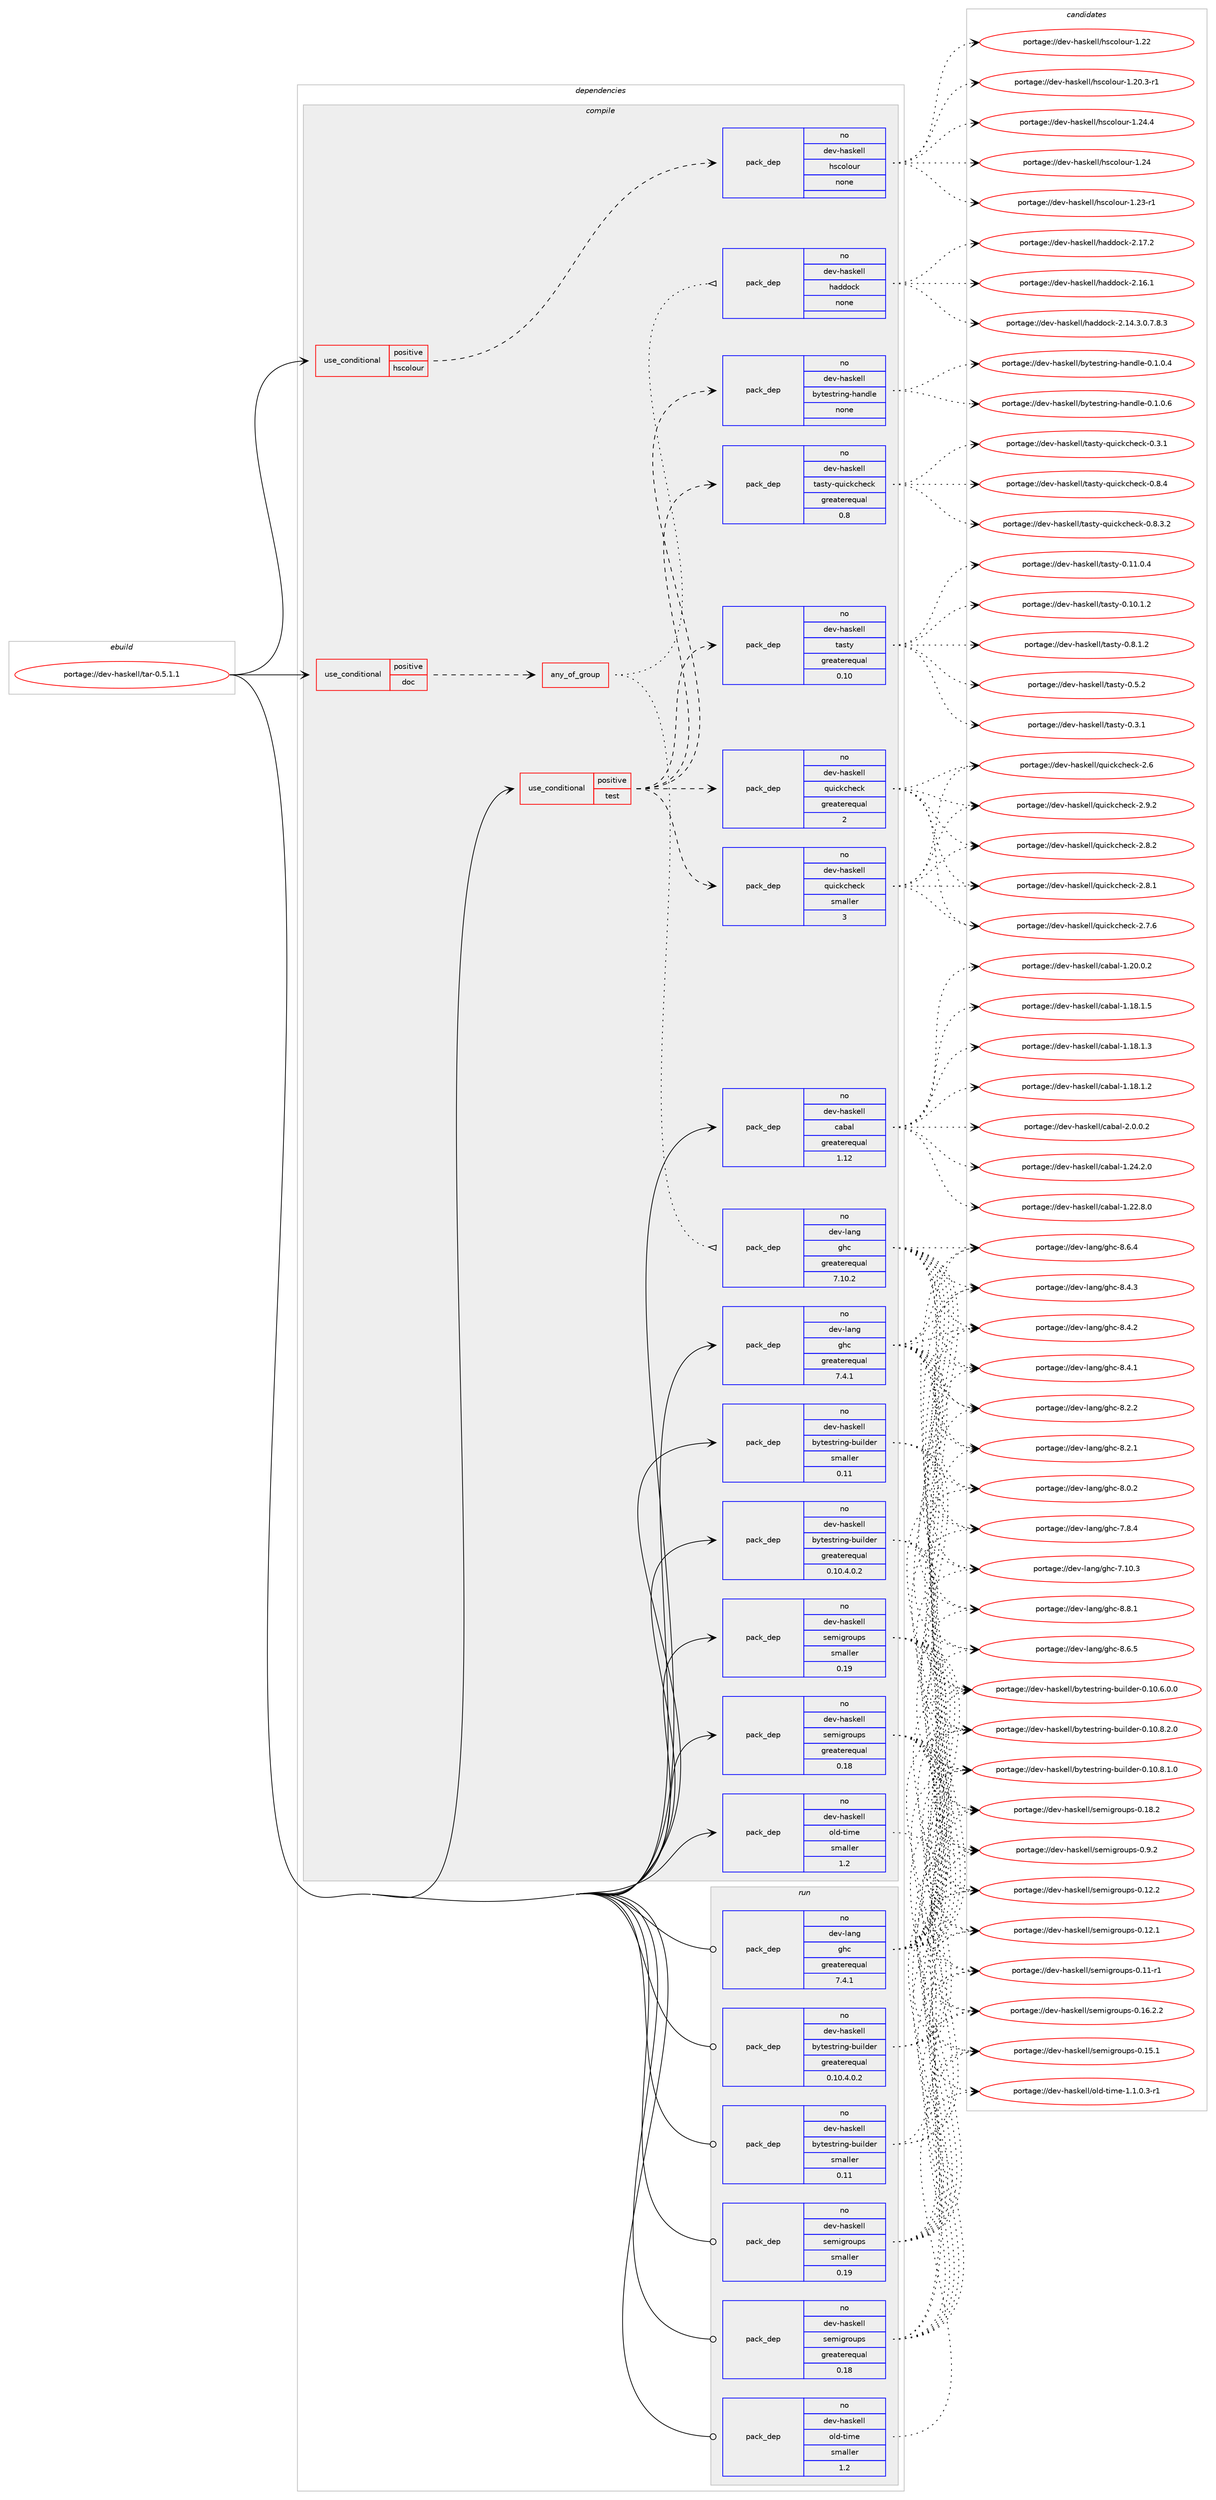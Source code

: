 digraph prolog {

# *************
# Graph options
# *************

newrank=true;
concentrate=true;
compound=true;
graph [rankdir=LR,fontname=Helvetica,fontsize=10,ranksep=1.5];#, ranksep=2.5, nodesep=0.2];
edge  [arrowhead=vee];
node  [fontname=Helvetica,fontsize=10];

# **********
# The ebuild
# **********

subgraph cluster_leftcol {
color=gray;
rank=same;
label=<<i>ebuild</i>>;
id [label="portage://dev-haskell/tar-0.5.1.1", color=red, width=4, href="../dev-haskell/tar-0.5.1.1.svg"];
}

# ****************
# The dependencies
# ****************

subgraph cluster_midcol {
color=gray;
label=<<i>dependencies</i>>;
subgraph cluster_compile {
fillcolor="#eeeeee";
style=filled;
label=<<i>compile</i>>;
subgraph cond131530 {
dependency543065 [label=<<TABLE BORDER="0" CELLBORDER="1" CELLSPACING="0" CELLPADDING="4"><TR><TD ROWSPAN="3" CELLPADDING="10">use_conditional</TD></TR><TR><TD>positive</TD></TR><TR><TD>doc</TD></TR></TABLE>>, shape=none, color=red];
subgraph any5679 {
dependency543066 [label=<<TABLE BORDER="0" CELLBORDER="1" CELLSPACING="0" CELLPADDING="4"><TR><TD CELLPADDING="10">any_of_group</TD></TR></TABLE>>, shape=none, color=red];subgraph pack405619 {
dependency543067 [label=<<TABLE BORDER="0" CELLBORDER="1" CELLSPACING="0" CELLPADDING="4" WIDTH="220"><TR><TD ROWSPAN="6" CELLPADDING="30">pack_dep</TD></TR><TR><TD WIDTH="110">no</TD></TR><TR><TD>dev-haskell</TD></TR><TR><TD>haddock</TD></TR><TR><TD>none</TD></TR><TR><TD></TD></TR></TABLE>>, shape=none, color=blue];
}
dependency543066:e -> dependency543067:w [weight=20,style="dotted",arrowhead="oinv"];
subgraph pack405620 {
dependency543068 [label=<<TABLE BORDER="0" CELLBORDER="1" CELLSPACING="0" CELLPADDING="4" WIDTH="220"><TR><TD ROWSPAN="6" CELLPADDING="30">pack_dep</TD></TR><TR><TD WIDTH="110">no</TD></TR><TR><TD>dev-lang</TD></TR><TR><TD>ghc</TD></TR><TR><TD>greaterequal</TD></TR><TR><TD>7.10.2</TD></TR></TABLE>>, shape=none, color=blue];
}
dependency543066:e -> dependency543068:w [weight=20,style="dotted",arrowhead="oinv"];
}
dependency543065:e -> dependency543066:w [weight=20,style="dashed",arrowhead="vee"];
}
id:e -> dependency543065:w [weight=20,style="solid",arrowhead="vee"];
subgraph cond131531 {
dependency543069 [label=<<TABLE BORDER="0" CELLBORDER="1" CELLSPACING="0" CELLPADDING="4"><TR><TD ROWSPAN="3" CELLPADDING="10">use_conditional</TD></TR><TR><TD>positive</TD></TR><TR><TD>hscolour</TD></TR></TABLE>>, shape=none, color=red];
subgraph pack405621 {
dependency543070 [label=<<TABLE BORDER="0" CELLBORDER="1" CELLSPACING="0" CELLPADDING="4" WIDTH="220"><TR><TD ROWSPAN="6" CELLPADDING="30">pack_dep</TD></TR><TR><TD WIDTH="110">no</TD></TR><TR><TD>dev-haskell</TD></TR><TR><TD>hscolour</TD></TR><TR><TD>none</TD></TR><TR><TD></TD></TR></TABLE>>, shape=none, color=blue];
}
dependency543069:e -> dependency543070:w [weight=20,style="dashed",arrowhead="vee"];
}
id:e -> dependency543069:w [weight=20,style="solid",arrowhead="vee"];
subgraph cond131532 {
dependency543071 [label=<<TABLE BORDER="0" CELLBORDER="1" CELLSPACING="0" CELLPADDING="4"><TR><TD ROWSPAN="3" CELLPADDING="10">use_conditional</TD></TR><TR><TD>positive</TD></TR><TR><TD>test</TD></TR></TABLE>>, shape=none, color=red];
subgraph pack405622 {
dependency543072 [label=<<TABLE BORDER="0" CELLBORDER="1" CELLSPACING="0" CELLPADDING="4" WIDTH="220"><TR><TD ROWSPAN="6" CELLPADDING="30">pack_dep</TD></TR><TR><TD WIDTH="110">no</TD></TR><TR><TD>dev-haskell</TD></TR><TR><TD>bytestring-handle</TD></TR><TR><TD>none</TD></TR><TR><TD></TD></TR></TABLE>>, shape=none, color=blue];
}
dependency543071:e -> dependency543072:w [weight=20,style="dashed",arrowhead="vee"];
subgraph pack405623 {
dependency543073 [label=<<TABLE BORDER="0" CELLBORDER="1" CELLSPACING="0" CELLPADDING="4" WIDTH="220"><TR><TD ROWSPAN="6" CELLPADDING="30">pack_dep</TD></TR><TR><TD WIDTH="110">no</TD></TR><TR><TD>dev-haskell</TD></TR><TR><TD>quickcheck</TD></TR><TR><TD>greaterequal</TD></TR><TR><TD>2</TD></TR></TABLE>>, shape=none, color=blue];
}
dependency543071:e -> dependency543073:w [weight=20,style="dashed",arrowhead="vee"];
subgraph pack405624 {
dependency543074 [label=<<TABLE BORDER="0" CELLBORDER="1" CELLSPACING="0" CELLPADDING="4" WIDTH="220"><TR><TD ROWSPAN="6" CELLPADDING="30">pack_dep</TD></TR><TR><TD WIDTH="110">no</TD></TR><TR><TD>dev-haskell</TD></TR><TR><TD>quickcheck</TD></TR><TR><TD>smaller</TD></TR><TR><TD>3</TD></TR></TABLE>>, shape=none, color=blue];
}
dependency543071:e -> dependency543074:w [weight=20,style="dashed",arrowhead="vee"];
subgraph pack405625 {
dependency543075 [label=<<TABLE BORDER="0" CELLBORDER="1" CELLSPACING="0" CELLPADDING="4" WIDTH="220"><TR><TD ROWSPAN="6" CELLPADDING="30">pack_dep</TD></TR><TR><TD WIDTH="110">no</TD></TR><TR><TD>dev-haskell</TD></TR><TR><TD>tasty</TD></TR><TR><TD>greaterequal</TD></TR><TR><TD>0.10</TD></TR></TABLE>>, shape=none, color=blue];
}
dependency543071:e -> dependency543075:w [weight=20,style="dashed",arrowhead="vee"];
subgraph pack405626 {
dependency543076 [label=<<TABLE BORDER="0" CELLBORDER="1" CELLSPACING="0" CELLPADDING="4" WIDTH="220"><TR><TD ROWSPAN="6" CELLPADDING="30">pack_dep</TD></TR><TR><TD WIDTH="110">no</TD></TR><TR><TD>dev-haskell</TD></TR><TR><TD>tasty-quickcheck</TD></TR><TR><TD>greaterequal</TD></TR><TR><TD>0.8</TD></TR></TABLE>>, shape=none, color=blue];
}
dependency543071:e -> dependency543076:w [weight=20,style="dashed",arrowhead="vee"];
}
id:e -> dependency543071:w [weight=20,style="solid",arrowhead="vee"];
subgraph pack405627 {
dependency543077 [label=<<TABLE BORDER="0" CELLBORDER="1" CELLSPACING="0" CELLPADDING="4" WIDTH="220"><TR><TD ROWSPAN="6" CELLPADDING="30">pack_dep</TD></TR><TR><TD WIDTH="110">no</TD></TR><TR><TD>dev-haskell</TD></TR><TR><TD>bytestring-builder</TD></TR><TR><TD>greaterequal</TD></TR><TR><TD>0.10.4.0.2</TD></TR></TABLE>>, shape=none, color=blue];
}
id:e -> dependency543077:w [weight=20,style="solid",arrowhead="vee"];
subgraph pack405628 {
dependency543078 [label=<<TABLE BORDER="0" CELLBORDER="1" CELLSPACING="0" CELLPADDING="4" WIDTH="220"><TR><TD ROWSPAN="6" CELLPADDING="30">pack_dep</TD></TR><TR><TD WIDTH="110">no</TD></TR><TR><TD>dev-haskell</TD></TR><TR><TD>bytestring-builder</TD></TR><TR><TD>smaller</TD></TR><TR><TD>0.11</TD></TR></TABLE>>, shape=none, color=blue];
}
id:e -> dependency543078:w [weight=20,style="solid",arrowhead="vee"];
subgraph pack405629 {
dependency543079 [label=<<TABLE BORDER="0" CELLBORDER="1" CELLSPACING="0" CELLPADDING="4" WIDTH="220"><TR><TD ROWSPAN="6" CELLPADDING="30">pack_dep</TD></TR><TR><TD WIDTH="110">no</TD></TR><TR><TD>dev-haskell</TD></TR><TR><TD>cabal</TD></TR><TR><TD>greaterequal</TD></TR><TR><TD>1.12</TD></TR></TABLE>>, shape=none, color=blue];
}
id:e -> dependency543079:w [weight=20,style="solid",arrowhead="vee"];
subgraph pack405630 {
dependency543080 [label=<<TABLE BORDER="0" CELLBORDER="1" CELLSPACING="0" CELLPADDING="4" WIDTH="220"><TR><TD ROWSPAN="6" CELLPADDING="30">pack_dep</TD></TR><TR><TD WIDTH="110">no</TD></TR><TR><TD>dev-haskell</TD></TR><TR><TD>old-time</TD></TR><TR><TD>smaller</TD></TR><TR><TD>1.2</TD></TR></TABLE>>, shape=none, color=blue];
}
id:e -> dependency543080:w [weight=20,style="solid",arrowhead="vee"];
subgraph pack405631 {
dependency543081 [label=<<TABLE BORDER="0" CELLBORDER="1" CELLSPACING="0" CELLPADDING="4" WIDTH="220"><TR><TD ROWSPAN="6" CELLPADDING="30">pack_dep</TD></TR><TR><TD WIDTH="110">no</TD></TR><TR><TD>dev-haskell</TD></TR><TR><TD>semigroups</TD></TR><TR><TD>greaterequal</TD></TR><TR><TD>0.18</TD></TR></TABLE>>, shape=none, color=blue];
}
id:e -> dependency543081:w [weight=20,style="solid",arrowhead="vee"];
subgraph pack405632 {
dependency543082 [label=<<TABLE BORDER="0" CELLBORDER="1" CELLSPACING="0" CELLPADDING="4" WIDTH="220"><TR><TD ROWSPAN="6" CELLPADDING="30">pack_dep</TD></TR><TR><TD WIDTH="110">no</TD></TR><TR><TD>dev-haskell</TD></TR><TR><TD>semigroups</TD></TR><TR><TD>smaller</TD></TR><TR><TD>0.19</TD></TR></TABLE>>, shape=none, color=blue];
}
id:e -> dependency543082:w [weight=20,style="solid",arrowhead="vee"];
subgraph pack405633 {
dependency543083 [label=<<TABLE BORDER="0" CELLBORDER="1" CELLSPACING="0" CELLPADDING="4" WIDTH="220"><TR><TD ROWSPAN="6" CELLPADDING="30">pack_dep</TD></TR><TR><TD WIDTH="110">no</TD></TR><TR><TD>dev-lang</TD></TR><TR><TD>ghc</TD></TR><TR><TD>greaterequal</TD></TR><TR><TD>7.4.1</TD></TR></TABLE>>, shape=none, color=blue];
}
id:e -> dependency543083:w [weight=20,style="solid",arrowhead="vee"];
}
subgraph cluster_compileandrun {
fillcolor="#eeeeee";
style=filled;
label=<<i>compile and run</i>>;
}
subgraph cluster_run {
fillcolor="#eeeeee";
style=filled;
label=<<i>run</i>>;
subgraph pack405634 {
dependency543084 [label=<<TABLE BORDER="0" CELLBORDER="1" CELLSPACING="0" CELLPADDING="4" WIDTH="220"><TR><TD ROWSPAN="6" CELLPADDING="30">pack_dep</TD></TR><TR><TD WIDTH="110">no</TD></TR><TR><TD>dev-haskell</TD></TR><TR><TD>bytestring-builder</TD></TR><TR><TD>greaterequal</TD></TR><TR><TD>0.10.4.0.2</TD></TR></TABLE>>, shape=none, color=blue];
}
id:e -> dependency543084:w [weight=20,style="solid",arrowhead="odot"];
subgraph pack405635 {
dependency543085 [label=<<TABLE BORDER="0" CELLBORDER="1" CELLSPACING="0" CELLPADDING="4" WIDTH="220"><TR><TD ROWSPAN="6" CELLPADDING="30">pack_dep</TD></TR><TR><TD WIDTH="110">no</TD></TR><TR><TD>dev-haskell</TD></TR><TR><TD>bytestring-builder</TD></TR><TR><TD>smaller</TD></TR><TR><TD>0.11</TD></TR></TABLE>>, shape=none, color=blue];
}
id:e -> dependency543085:w [weight=20,style="solid",arrowhead="odot"];
subgraph pack405636 {
dependency543086 [label=<<TABLE BORDER="0" CELLBORDER="1" CELLSPACING="0" CELLPADDING="4" WIDTH="220"><TR><TD ROWSPAN="6" CELLPADDING="30">pack_dep</TD></TR><TR><TD WIDTH="110">no</TD></TR><TR><TD>dev-haskell</TD></TR><TR><TD>old-time</TD></TR><TR><TD>smaller</TD></TR><TR><TD>1.2</TD></TR></TABLE>>, shape=none, color=blue];
}
id:e -> dependency543086:w [weight=20,style="solid",arrowhead="odot"];
subgraph pack405637 {
dependency543087 [label=<<TABLE BORDER="0" CELLBORDER="1" CELLSPACING="0" CELLPADDING="4" WIDTH="220"><TR><TD ROWSPAN="6" CELLPADDING="30">pack_dep</TD></TR><TR><TD WIDTH="110">no</TD></TR><TR><TD>dev-haskell</TD></TR><TR><TD>semigroups</TD></TR><TR><TD>greaterequal</TD></TR><TR><TD>0.18</TD></TR></TABLE>>, shape=none, color=blue];
}
id:e -> dependency543087:w [weight=20,style="solid",arrowhead="odot"];
subgraph pack405638 {
dependency543088 [label=<<TABLE BORDER="0" CELLBORDER="1" CELLSPACING="0" CELLPADDING="4" WIDTH="220"><TR><TD ROWSPAN="6" CELLPADDING="30">pack_dep</TD></TR><TR><TD WIDTH="110">no</TD></TR><TR><TD>dev-haskell</TD></TR><TR><TD>semigroups</TD></TR><TR><TD>smaller</TD></TR><TR><TD>0.19</TD></TR></TABLE>>, shape=none, color=blue];
}
id:e -> dependency543088:w [weight=20,style="solid",arrowhead="odot"];
subgraph pack405639 {
dependency543089 [label=<<TABLE BORDER="0" CELLBORDER="1" CELLSPACING="0" CELLPADDING="4" WIDTH="220"><TR><TD ROWSPAN="6" CELLPADDING="30">pack_dep</TD></TR><TR><TD WIDTH="110">no</TD></TR><TR><TD>dev-lang</TD></TR><TR><TD>ghc</TD></TR><TR><TD>greaterequal</TD></TR><TR><TD>7.4.1</TD></TR></TABLE>>, shape=none, color=blue];
}
id:e -> dependency543089:w [weight=20,style="solid",arrowhead="odot"];
}
}

# **************
# The candidates
# **************

subgraph cluster_choices {
rank=same;
color=gray;
label=<<i>candidates</i>>;

subgraph choice405619 {
color=black;
nodesep=1;
choice100101118451049711510710110810847104971001001119910745504649554650 [label="portage://dev-haskell/haddock-2.17.2", color=red, width=4,href="../dev-haskell/haddock-2.17.2.svg"];
choice100101118451049711510710110810847104971001001119910745504649544649 [label="portage://dev-haskell/haddock-2.16.1", color=red, width=4,href="../dev-haskell/haddock-2.16.1.svg"];
choice1001011184510497115107101108108471049710010011199107455046495246514648465546564651 [label="portage://dev-haskell/haddock-2.14.3.0.7.8.3", color=red, width=4,href="../dev-haskell/haddock-2.14.3.0.7.8.3.svg"];
dependency543067:e -> choice100101118451049711510710110810847104971001001119910745504649554650:w [style=dotted,weight="100"];
dependency543067:e -> choice100101118451049711510710110810847104971001001119910745504649544649:w [style=dotted,weight="100"];
dependency543067:e -> choice1001011184510497115107101108108471049710010011199107455046495246514648465546564651:w [style=dotted,weight="100"];
}
subgraph choice405620 {
color=black;
nodesep=1;
choice10010111845108971101034710310499455646564649 [label="portage://dev-lang/ghc-8.8.1", color=red, width=4,href="../dev-lang/ghc-8.8.1.svg"];
choice10010111845108971101034710310499455646544653 [label="portage://dev-lang/ghc-8.6.5", color=red, width=4,href="../dev-lang/ghc-8.6.5.svg"];
choice10010111845108971101034710310499455646544652 [label="portage://dev-lang/ghc-8.6.4", color=red, width=4,href="../dev-lang/ghc-8.6.4.svg"];
choice10010111845108971101034710310499455646524651 [label="portage://dev-lang/ghc-8.4.3", color=red, width=4,href="../dev-lang/ghc-8.4.3.svg"];
choice10010111845108971101034710310499455646524650 [label="portage://dev-lang/ghc-8.4.2", color=red, width=4,href="../dev-lang/ghc-8.4.2.svg"];
choice10010111845108971101034710310499455646524649 [label="portage://dev-lang/ghc-8.4.1", color=red, width=4,href="../dev-lang/ghc-8.4.1.svg"];
choice10010111845108971101034710310499455646504650 [label="portage://dev-lang/ghc-8.2.2", color=red, width=4,href="../dev-lang/ghc-8.2.2.svg"];
choice10010111845108971101034710310499455646504649 [label="portage://dev-lang/ghc-8.2.1", color=red, width=4,href="../dev-lang/ghc-8.2.1.svg"];
choice10010111845108971101034710310499455646484650 [label="portage://dev-lang/ghc-8.0.2", color=red, width=4,href="../dev-lang/ghc-8.0.2.svg"];
choice10010111845108971101034710310499455546564652 [label="portage://dev-lang/ghc-7.8.4", color=red, width=4,href="../dev-lang/ghc-7.8.4.svg"];
choice1001011184510897110103471031049945554649484651 [label="portage://dev-lang/ghc-7.10.3", color=red, width=4,href="../dev-lang/ghc-7.10.3.svg"];
dependency543068:e -> choice10010111845108971101034710310499455646564649:w [style=dotted,weight="100"];
dependency543068:e -> choice10010111845108971101034710310499455646544653:w [style=dotted,weight="100"];
dependency543068:e -> choice10010111845108971101034710310499455646544652:w [style=dotted,weight="100"];
dependency543068:e -> choice10010111845108971101034710310499455646524651:w [style=dotted,weight="100"];
dependency543068:e -> choice10010111845108971101034710310499455646524650:w [style=dotted,weight="100"];
dependency543068:e -> choice10010111845108971101034710310499455646524649:w [style=dotted,weight="100"];
dependency543068:e -> choice10010111845108971101034710310499455646504650:w [style=dotted,weight="100"];
dependency543068:e -> choice10010111845108971101034710310499455646504649:w [style=dotted,weight="100"];
dependency543068:e -> choice10010111845108971101034710310499455646484650:w [style=dotted,weight="100"];
dependency543068:e -> choice10010111845108971101034710310499455546564652:w [style=dotted,weight="100"];
dependency543068:e -> choice1001011184510897110103471031049945554649484651:w [style=dotted,weight="100"];
}
subgraph choice405621 {
color=black;
nodesep=1;
choice1001011184510497115107101108108471041159911110811111711445494650524652 [label="portage://dev-haskell/hscolour-1.24.4", color=red, width=4,href="../dev-haskell/hscolour-1.24.4.svg"];
choice100101118451049711510710110810847104115991111081111171144549465052 [label="portage://dev-haskell/hscolour-1.24", color=red, width=4,href="../dev-haskell/hscolour-1.24.svg"];
choice1001011184510497115107101108108471041159911110811111711445494650514511449 [label="portage://dev-haskell/hscolour-1.23-r1", color=red, width=4,href="../dev-haskell/hscolour-1.23-r1.svg"];
choice100101118451049711510710110810847104115991111081111171144549465050 [label="portage://dev-haskell/hscolour-1.22", color=red, width=4,href="../dev-haskell/hscolour-1.22.svg"];
choice10010111845104971151071011081084710411599111108111117114454946504846514511449 [label="portage://dev-haskell/hscolour-1.20.3-r1", color=red, width=4,href="../dev-haskell/hscolour-1.20.3-r1.svg"];
dependency543070:e -> choice1001011184510497115107101108108471041159911110811111711445494650524652:w [style=dotted,weight="100"];
dependency543070:e -> choice100101118451049711510710110810847104115991111081111171144549465052:w [style=dotted,weight="100"];
dependency543070:e -> choice1001011184510497115107101108108471041159911110811111711445494650514511449:w [style=dotted,weight="100"];
dependency543070:e -> choice100101118451049711510710110810847104115991111081111171144549465050:w [style=dotted,weight="100"];
dependency543070:e -> choice10010111845104971151071011081084710411599111108111117114454946504846514511449:w [style=dotted,weight="100"];
}
subgraph choice405622 {
color=black;
nodesep=1;
choice1001011184510497115107101108108479812111610111511611410511010345104971101001081014548464946484654 [label="portage://dev-haskell/bytestring-handle-0.1.0.6", color=red, width=4,href="../dev-haskell/bytestring-handle-0.1.0.6.svg"];
choice1001011184510497115107101108108479812111610111511611410511010345104971101001081014548464946484652 [label="portage://dev-haskell/bytestring-handle-0.1.0.4", color=red, width=4,href="../dev-haskell/bytestring-handle-0.1.0.4.svg"];
dependency543072:e -> choice1001011184510497115107101108108479812111610111511611410511010345104971101001081014548464946484654:w [style=dotted,weight="100"];
dependency543072:e -> choice1001011184510497115107101108108479812111610111511611410511010345104971101001081014548464946484652:w [style=dotted,weight="100"];
}
subgraph choice405623 {
color=black;
nodesep=1;
choice100101118451049711510710110810847113117105991079910410199107455046574650 [label="portage://dev-haskell/quickcheck-2.9.2", color=red, width=4,href="../dev-haskell/quickcheck-2.9.2.svg"];
choice100101118451049711510710110810847113117105991079910410199107455046564650 [label="portage://dev-haskell/quickcheck-2.8.2", color=red, width=4,href="../dev-haskell/quickcheck-2.8.2.svg"];
choice100101118451049711510710110810847113117105991079910410199107455046564649 [label="portage://dev-haskell/quickcheck-2.8.1", color=red, width=4,href="../dev-haskell/quickcheck-2.8.1.svg"];
choice100101118451049711510710110810847113117105991079910410199107455046554654 [label="portage://dev-haskell/quickcheck-2.7.6", color=red, width=4,href="../dev-haskell/quickcheck-2.7.6.svg"];
choice10010111845104971151071011081084711311710599107991041019910745504654 [label="portage://dev-haskell/quickcheck-2.6", color=red, width=4,href="../dev-haskell/quickcheck-2.6.svg"];
dependency543073:e -> choice100101118451049711510710110810847113117105991079910410199107455046574650:w [style=dotted,weight="100"];
dependency543073:e -> choice100101118451049711510710110810847113117105991079910410199107455046564650:w [style=dotted,weight="100"];
dependency543073:e -> choice100101118451049711510710110810847113117105991079910410199107455046564649:w [style=dotted,weight="100"];
dependency543073:e -> choice100101118451049711510710110810847113117105991079910410199107455046554654:w [style=dotted,weight="100"];
dependency543073:e -> choice10010111845104971151071011081084711311710599107991041019910745504654:w [style=dotted,weight="100"];
}
subgraph choice405624 {
color=black;
nodesep=1;
choice100101118451049711510710110810847113117105991079910410199107455046574650 [label="portage://dev-haskell/quickcheck-2.9.2", color=red, width=4,href="../dev-haskell/quickcheck-2.9.2.svg"];
choice100101118451049711510710110810847113117105991079910410199107455046564650 [label="portage://dev-haskell/quickcheck-2.8.2", color=red, width=4,href="../dev-haskell/quickcheck-2.8.2.svg"];
choice100101118451049711510710110810847113117105991079910410199107455046564649 [label="portage://dev-haskell/quickcheck-2.8.1", color=red, width=4,href="../dev-haskell/quickcheck-2.8.1.svg"];
choice100101118451049711510710110810847113117105991079910410199107455046554654 [label="portage://dev-haskell/quickcheck-2.7.6", color=red, width=4,href="../dev-haskell/quickcheck-2.7.6.svg"];
choice10010111845104971151071011081084711311710599107991041019910745504654 [label="portage://dev-haskell/quickcheck-2.6", color=red, width=4,href="../dev-haskell/quickcheck-2.6.svg"];
dependency543074:e -> choice100101118451049711510710110810847113117105991079910410199107455046574650:w [style=dotted,weight="100"];
dependency543074:e -> choice100101118451049711510710110810847113117105991079910410199107455046564650:w [style=dotted,weight="100"];
dependency543074:e -> choice100101118451049711510710110810847113117105991079910410199107455046564649:w [style=dotted,weight="100"];
dependency543074:e -> choice100101118451049711510710110810847113117105991079910410199107455046554654:w [style=dotted,weight="100"];
dependency543074:e -> choice10010111845104971151071011081084711311710599107991041019910745504654:w [style=dotted,weight="100"];
}
subgraph choice405625 {
color=black;
nodesep=1;
choice100101118451049711510710110810847116971151161214548465646494650 [label="portage://dev-haskell/tasty-0.8.1.2", color=red, width=4,href="../dev-haskell/tasty-0.8.1.2.svg"];
choice10010111845104971151071011081084711697115116121454846534650 [label="portage://dev-haskell/tasty-0.5.2", color=red, width=4,href="../dev-haskell/tasty-0.5.2.svg"];
choice10010111845104971151071011081084711697115116121454846514649 [label="portage://dev-haskell/tasty-0.3.1", color=red, width=4,href="../dev-haskell/tasty-0.3.1.svg"];
choice10010111845104971151071011081084711697115116121454846494946484652 [label="portage://dev-haskell/tasty-0.11.0.4", color=red, width=4,href="../dev-haskell/tasty-0.11.0.4.svg"];
choice10010111845104971151071011081084711697115116121454846494846494650 [label="portage://dev-haskell/tasty-0.10.1.2", color=red, width=4,href="../dev-haskell/tasty-0.10.1.2.svg"];
dependency543075:e -> choice100101118451049711510710110810847116971151161214548465646494650:w [style=dotted,weight="100"];
dependency543075:e -> choice10010111845104971151071011081084711697115116121454846534650:w [style=dotted,weight="100"];
dependency543075:e -> choice10010111845104971151071011081084711697115116121454846514649:w [style=dotted,weight="100"];
dependency543075:e -> choice10010111845104971151071011081084711697115116121454846494946484652:w [style=dotted,weight="100"];
dependency543075:e -> choice10010111845104971151071011081084711697115116121454846494846494650:w [style=dotted,weight="100"];
}
subgraph choice405626 {
color=black;
nodesep=1;
choice1001011184510497115107101108108471169711511612145113117105991079910410199107454846564652 [label="portage://dev-haskell/tasty-quickcheck-0.8.4", color=red, width=4,href="../dev-haskell/tasty-quickcheck-0.8.4.svg"];
choice10010111845104971151071011081084711697115116121451131171059910799104101991074548465646514650 [label="portage://dev-haskell/tasty-quickcheck-0.8.3.2", color=red, width=4,href="../dev-haskell/tasty-quickcheck-0.8.3.2.svg"];
choice1001011184510497115107101108108471169711511612145113117105991079910410199107454846514649 [label="portage://dev-haskell/tasty-quickcheck-0.3.1", color=red, width=4,href="../dev-haskell/tasty-quickcheck-0.3.1.svg"];
dependency543076:e -> choice1001011184510497115107101108108471169711511612145113117105991079910410199107454846564652:w [style=dotted,weight="100"];
dependency543076:e -> choice10010111845104971151071011081084711697115116121451131171059910799104101991074548465646514650:w [style=dotted,weight="100"];
dependency543076:e -> choice1001011184510497115107101108108471169711511612145113117105991079910410199107454846514649:w [style=dotted,weight="100"];
}
subgraph choice405627 {
color=black;
nodesep=1;
choice1001011184510497115107101108108479812111610111511611410511010345981171051081001011144548464948465646504648 [label="portage://dev-haskell/bytestring-builder-0.10.8.2.0", color=red, width=4,href="../dev-haskell/bytestring-builder-0.10.8.2.0.svg"];
choice1001011184510497115107101108108479812111610111511611410511010345981171051081001011144548464948465646494648 [label="portage://dev-haskell/bytestring-builder-0.10.8.1.0", color=red, width=4,href="../dev-haskell/bytestring-builder-0.10.8.1.0.svg"];
choice1001011184510497115107101108108479812111610111511611410511010345981171051081001011144548464948465446484648 [label="portage://dev-haskell/bytestring-builder-0.10.6.0.0", color=red, width=4,href="../dev-haskell/bytestring-builder-0.10.6.0.0.svg"];
dependency543077:e -> choice1001011184510497115107101108108479812111610111511611410511010345981171051081001011144548464948465646504648:w [style=dotted,weight="100"];
dependency543077:e -> choice1001011184510497115107101108108479812111610111511611410511010345981171051081001011144548464948465646494648:w [style=dotted,weight="100"];
dependency543077:e -> choice1001011184510497115107101108108479812111610111511611410511010345981171051081001011144548464948465446484648:w [style=dotted,weight="100"];
}
subgraph choice405628 {
color=black;
nodesep=1;
choice1001011184510497115107101108108479812111610111511611410511010345981171051081001011144548464948465646504648 [label="portage://dev-haskell/bytestring-builder-0.10.8.2.0", color=red, width=4,href="../dev-haskell/bytestring-builder-0.10.8.2.0.svg"];
choice1001011184510497115107101108108479812111610111511611410511010345981171051081001011144548464948465646494648 [label="portage://dev-haskell/bytestring-builder-0.10.8.1.0", color=red, width=4,href="../dev-haskell/bytestring-builder-0.10.8.1.0.svg"];
choice1001011184510497115107101108108479812111610111511611410511010345981171051081001011144548464948465446484648 [label="portage://dev-haskell/bytestring-builder-0.10.6.0.0", color=red, width=4,href="../dev-haskell/bytestring-builder-0.10.6.0.0.svg"];
dependency543078:e -> choice1001011184510497115107101108108479812111610111511611410511010345981171051081001011144548464948465646504648:w [style=dotted,weight="100"];
dependency543078:e -> choice1001011184510497115107101108108479812111610111511611410511010345981171051081001011144548464948465646494648:w [style=dotted,weight="100"];
dependency543078:e -> choice1001011184510497115107101108108479812111610111511611410511010345981171051081001011144548464948465446484648:w [style=dotted,weight="100"];
}
subgraph choice405629 {
color=black;
nodesep=1;
choice100101118451049711510710110810847999798971084550464846484650 [label="portage://dev-haskell/cabal-2.0.0.2", color=red, width=4,href="../dev-haskell/cabal-2.0.0.2.svg"];
choice10010111845104971151071011081084799979897108454946505246504648 [label="portage://dev-haskell/cabal-1.24.2.0", color=red, width=4,href="../dev-haskell/cabal-1.24.2.0.svg"];
choice10010111845104971151071011081084799979897108454946505046564648 [label="portage://dev-haskell/cabal-1.22.8.0", color=red, width=4,href="../dev-haskell/cabal-1.22.8.0.svg"];
choice10010111845104971151071011081084799979897108454946504846484650 [label="portage://dev-haskell/cabal-1.20.0.2", color=red, width=4,href="../dev-haskell/cabal-1.20.0.2.svg"];
choice10010111845104971151071011081084799979897108454946495646494653 [label="portage://dev-haskell/cabal-1.18.1.5", color=red, width=4,href="../dev-haskell/cabal-1.18.1.5.svg"];
choice10010111845104971151071011081084799979897108454946495646494651 [label="portage://dev-haskell/cabal-1.18.1.3", color=red, width=4,href="../dev-haskell/cabal-1.18.1.3.svg"];
choice10010111845104971151071011081084799979897108454946495646494650 [label="portage://dev-haskell/cabal-1.18.1.2", color=red, width=4,href="../dev-haskell/cabal-1.18.1.2.svg"];
dependency543079:e -> choice100101118451049711510710110810847999798971084550464846484650:w [style=dotted,weight="100"];
dependency543079:e -> choice10010111845104971151071011081084799979897108454946505246504648:w [style=dotted,weight="100"];
dependency543079:e -> choice10010111845104971151071011081084799979897108454946505046564648:w [style=dotted,weight="100"];
dependency543079:e -> choice10010111845104971151071011081084799979897108454946504846484650:w [style=dotted,weight="100"];
dependency543079:e -> choice10010111845104971151071011081084799979897108454946495646494653:w [style=dotted,weight="100"];
dependency543079:e -> choice10010111845104971151071011081084799979897108454946495646494651:w [style=dotted,weight="100"];
dependency543079:e -> choice10010111845104971151071011081084799979897108454946495646494650:w [style=dotted,weight="100"];
}
subgraph choice405630 {
color=black;
nodesep=1;
choice1001011184510497115107101108108471111081004511610510910145494649464846514511449 [label="portage://dev-haskell/old-time-1.1.0.3-r1", color=red, width=4,href="../dev-haskell/old-time-1.1.0.3-r1.svg"];
dependency543080:e -> choice1001011184510497115107101108108471111081004511610510910145494649464846514511449:w [style=dotted,weight="100"];
}
subgraph choice405631 {
color=black;
nodesep=1;
choice100101118451049711510710110810847115101109105103114111117112115454846574650 [label="portage://dev-haskell/semigroups-0.9.2", color=red, width=4,href="../dev-haskell/semigroups-0.9.2.svg"];
choice10010111845104971151071011081084711510110910510311411111711211545484649564650 [label="portage://dev-haskell/semigroups-0.18.2", color=red, width=4,href="../dev-haskell/semigroups-0.18.2.svg"];
choice100101118451049711510710110810847115101109105103114111117112115454846495446504650 [label="portage://dev-haskell/semigroups-0.16.2.2", color=red, width=4,href="../dev-haskell/semigroups-0.16.2.2.svg"];
choice10010111845104971151071011081084711510110910510311411111711211545484649534649 [label="portage://dev-haskell/semigroups-0.15.1", color=red, width=4,href="../dev-haskell/semigroups-0.15.1.svg"];
choice10010111845104971151071011081084711510110910510311411111711211545484649504650 [label="portage://dev-haskell/semigroups-0.12.2", color=red, width=4,href="../dev-haskell/semigroups-0.12.2.svg"];
choice10010111845104971151071011081084711510110910510311411111711211545484649504649 [label="portage://dev-haskell/semigroups-0.12.1", color=red, width=4,href="../dev-haskell/semigroups-0.12.1.svg"];
choice10010111845104971151071011081084711510110910510311411111711211545484649494511449 [label="portage://dev-haskell/semigroups-0.11-r1", color=red, width=4,href="../dev-haskell/semigroups-0.11-r1.svg"];
dependency543081:e -> choice100101118451049711510710110810847115101109105103114111117112115454846574650:w [style=dotted,weight="100"];
dependency543081:e -> choice10010111845104971151071011081084711510110910510311411111711211545484649564650:w [style=dotted,weight="100"];
dependency543081:e -> choice100101118451049711510710110810847115101109105103114111117112115454846495446504650:w [style=dotted,weight="100"];
dependency543081:e -> choice10010111845104971151071011081084711510110910510311411111711211545484649534649:w [style=dotted,weight="100"];
dependency543081:e -> choice10010111845104971151071011081084711510110910510311411111711211545484649504650:w [style=dotted,weight="100"];
dependency543081:e -> choice10010111845104971151071011081084711510110910510311411111711211545484649504649:w [style=dotted,weight="100"];
dependency543081:e -> choice10010111845104971151071011081084711510110910510311411111711211545484649494511449:w [style=dotted,weight="100"];
}
subgraph choice405632 {
color=black;
nodesep=1;
choice100101118451049711510710110810847115101109105103114111117112115454846574650 [label="portage://dev-haskell/semigroups-0.9.2", color=red, width=4,href="../dev-haskell/semigroups-0.9.2.svg"];
choice10010111845104971151071011081084711510110910510311411111711211545484649564650 [label="portage://dev-haskell/semigroups-0.18.2", color=red, width=4,href="../dev-haskell/semigroups-0.18.2.svg"];
choice100101118451049711510710110810847115101109105103114111117112115454846495446504650 [label="portage://dev-haskell/semigroups-0.16.2.2", color=red, width=4,href="../dev-haskell/semigroups-0.16.2.2.svg"];
choice10010111845104971151071011081084711510110910510311411111711211545484649534649 [label="portage://dev-haskell/semigroups-0.15.1", color=red, width=4,href="../dev-haskell/semigroups-0.15.1.svg"];
choice10010111845104971151071011081084711510110910510311411111711211545484649504650 [label="portage://dev-haskell/semigroups-0.12.2", color=red, width=4,href="../dev-haskell/semigroups-0.12.2.svg"];
choice10010111845104971151071011081084711510110910510311411111711211545484649504649 [label="portage://dev-haskell/semigroups-0.12.1", color=red, width=4,href="../dev-haskell/semigroups-0.12.1.svg"];
choice10010111845104971151071011081084711510110910510311411111711211545484649494511449 [label="portage://dev-haskell/semigroups-0.11-r1", color=red, width=4,href="../dev-haskell/semigroups-0.11-r1.svg"];
dependency543082:e -> choice100101118451049711510710110810847115101109105103114111117112115454846574650:w [style=dotted,weight="100"];
dependency543082:e -> choice10010111845104971151071011081084711510110910510311411111711211545484649564650:w [style=dotted,weight="100"];
dependency543082:e -> choice100101118451049711510710110810847115101109105103114111117112115454846495446504650:w [style=dotted,weight="100"];
dependency543082:e -> choice10010111845104971151071011081084711510110910510311411111711211545484649534649:w [style=dotted,weight="100"];
dependency543082:e -> choice10010111845104971151071011081084711510110910510311411111711211545484649504650:w [style=dotted,weight="100"];
dependency543082:e -> choice10010111845104971151071011081084711510110910510311411111711211545484649504649:w [style=dotted,weight="100"];
dependency543082:e -> choice10010111845104971151071011081084711510110910510311411111711211545484649494511449:w [style=dotted,weight="100"];
}
subgraph choice405633 {
color=black;
nodesep=1;
choice10010111845108971101034710310499455646564649 [label="portage://dev-lang/ghc-8.8.1", color=red, width=4,href="../dev-lang/ghc-8.8.1.svg"];
choice10010111845108971101034710310499455646544653 [label="portage://dev-lang/ghc-8.6.5", color=red, width=4,href="../dev-lang/ghc-8.6.5.svg"];
choice10010111845108971101034710310499455646544652 [label="portage://dev-lang/ghc-8.6.4", color=red, width=4,href="../dev-lang/ghc-8.6.4.svg"];
choice10010111845108971101034710310499455646524651 [label="portage://dev-lang/ghc-8.4.3", color=red, width=4,href="../dev-lang/ghc-8.4.3.svg"];
choice10010111845108971101034710310499455646524650 [label="portage://dev-lang/ghc-8.4.2", color=red, width=4,href="../dev-lang/ghc-8.4.2.svg"];
choice10010111845108971101034710310499455646524649 [label="portage://dev-lang/ghc-8.4.1", color=red, width=4,href="../dev-lang/ghc-8.4.1.svg"];
choice10010111845108971101034710310499455646504650 [label="portage://dev-lang/ghc-8.2.2", color=red, width=4,href="../dev-lang/ghc-8.2.2.svg"];
choice10010111845108971101034710310499455646504649 [label="portage://dev-lang/ghc-8.2.1", color=red, width=4,href="../dev-lang/ghc-8.2.1.svg"];
choice10010111845108971101034710310499455646484650 [label="portage://dev-lang/ghc-8.0.2", color=red, width=4,href="../dev-lang/ghc-8.0.2.svg"];
choice10010111845108971101034710310499455546564652 [label="portage://dev-lang/ghc-7.8.4", color=red, width=4,href="../dev-lang/ghc-7.8.4.svg"];
choice1001011184510897110103471031049945554649484651 [label="portage://dev-lang/ghc-7.10.3", color=red, width=4,href="../dev-lang/ghc-7.10.3.svg"];
dependency543083:e -> choice10010111845108971101034710310499455646564649:w [style=dotted,weight="100"];
dependency543083:e -> choice10010111845108971101034710310499455646544653:w [style=dotted,weight="100"];
dependency543083:e -> choice10010111845108971101034710310499455646544652:w [style=dotted,weight="100"];
dependency543083:e -> choice10010111845108971101034710310499455646524651:w [style=dotted,weight="100"];
dependency543083:e -> choice10010111845108971101034710310499455646524650:w [style=dotted,weight="100"];
dependency543083:e -> choice10010111845108971101034710310499455646524649:w [style=dotted,weight="100"];
dependency543083:e -> choice10010111845108971101034710310499455646504650:w [style=dotted,weight="100"];
dependency543083:e -> choice10010111845108971101034710310499455646504649:w [style=dotted,weight="100"];
dependency543083:e -> choice10010111845108971101034710310499455646484650:w [style=dotted,weight="100"];
dependency543083:e -> choice10010111845108971101034710310499455546564652:w [style=dotted,weight="100"];
dependency543083:e -> choice1001011184510897110103471031049945554649484651:w [style=dotted,weight="100"];
}
subgraph choice405634 {
color=black;
nodesep=1;
choice1001011184510497115107101108108479812111610111511611410511010345981171051081001011144548464948465646504648 [label="portage://dev-haskell/bytestring-builder-0.10.8.2.0", color=red, width=4,href="../dev-haskell/bytestring-builder-0.10.8.2.0.svg"];
choice1001011184510497115107101108108479812111610111511611410511010345981171051081001011144548464948465646494648 [label="portage://dev-haskell/bytestring-builder-0.10.8.1.0", color=red, width=4,href="../dev-haskell/bytestring-builder-0.10.8.1.0.svg"];
choice1001011184510497115107101108108479812111610111511611410511010345981171051081001011144548464948465446484648 [label="portage://dev-haskell/bytestring-builder-0.10.6.0.0", color=red, width=4,href="../dev-haskell/bytestring-builder-0.10.6.0.0.svg"];
dependency543084:e -> choice1001011184510497115107101108108479812111610111511611410511010345981171051081001011144548464948465646504648:w [style=dotted,weight="100"];
dependency543084:e -> choice1001011184510497115107101108108479812111610111511611410511010345981171051081001011144548464948465646494648:w [style=dotted,weight="100"];
dependency543084:e -> choice1001011184510497115107101108108479812111610111511611410511010345981171051081001011144548464948465446484648:w [style=dotted,weight="100"];
}
subgraph choice405635 {
color=black;
nodesep=1;
choice1001011184510497115107101108108479812111610111511611410511010345981171051081001011144548464948465646504648 [label="portage://dev-haskell/bytestring-builder-0.10.8.2.0", color=red, width=4,href="../dev-haskell/bytestring-builder-0.10.8.2.0.svg"];
choice1001011184510497115107101108108479812111610111511611410511010345981171051081001011144548464948465646494648 [label="portage://dev-haskell/bytestring-builder-0.10.8.1.0", color=red, width=4,href="../dev-haskell/bytestring-builder-0.10.8.1.0.svg"];
choice1001011184510497115107101108108479812111610111511611410511010345981171051081001011144548464948465446484648 [label="portage://dev-haskell/bytestring-builder-0.10.6.0.0", color=red, width=4,href="../dev-haskell/bytestring-builder-0.10.6.0.0.svg"];
dependency543085:e -> choice1001011184510497115107101108108479812111610111511611410511010345981171051081001011144548464948465646504648:w [style=dotted,weight="100"];
dependency543085:e -> choice1001011184510497115107101108108479812111610111511611410511010345981171051081001011144548464948465646494648:w [style=dotted,weight="100"];
dependency543085:e -> choice1001011184510497115107101108108479812111610111511611410511010345981171051081001011144548464948465446484648:w [style=dotted,weight="100"];
}
subgraph choice405636 {
color=black;
nodesep=1;
choice1001011184510497115107101108108471111081004511610510910145494649464846514511449 [label="portage://dev-haskell/old-time-1.1.0.3-r1", color=red, width=4,href="../dev-haskell/old-time-1.1.0.3-r1.svg"];
dependency543086:e -> choice1001011184510497115107101108108471111081004511610510910145494649464846514511449:w [style=dotted,weight="100"];
}
subgraph choice405637 {
color=black;
nodesep=1;
choice100101118451049711510710110810847115101109105103114111117112115454846574650 [label="portage://dev-haskell/semigroups-0.9.2", color=red, width=4,href="../dev-haskell/semigroups-0.9.2.svg"];
choice10010111845104971151071011081084711510110910510311411111711211545484649564650 [label="portage://dev-haskell/semigroups-0.18.2", color=red, width=4,href="../dev-haskell/semigroups-0.18.2.svg"];
choice100101118451049711510710110810847115101109105103114111117112115454846495446504650 [label="portage://dev-haskell/semigroups-0.16.2.2", color=red, width=4,href="../dev-haskell/semigroups-0.16.2.2.svg"];
choice10010111845104971151071011081084711510110910510311411111711211545484649534649 [label="portage://dev-haskell/semigroups-0.15.1", color=red, width=4,href="../dev-haskell/semigroups-0.15.1.svg"];
choice10010111845104971151071011081084711510110910510311411111711211545484649504650 [label="portage://dev-haskell/semigroups-0.12.2", color=red, width=4,href="../dev-haskell/semigroups-0.12.2.svg"];
choice10010111845104971151071011081084711510110910510311411111711211545484649504649 [label="portage://dev-haskell/semigroups-0.12.1", color=red, width=4,href="../dev-haskell/semigroups-0.12.1.svg"];
choice10010111845104971151071011081084711510110910510311411111711211545484649494511449 [label="portage://dev-haskell/semigroups-0.11-r1", color=red, width=4,href="../dev-haskell/semigroups-0.11-r1.svg"];
dependency543087:e -> choice100101118451049711510710110810847115101109105103114111117112115454846574650:w [style=dotted,weight="100"];
dependency543087:e -> choice10010111845104971151071011081084711510110910510311411111711211545484649564650:w [style=dotted,weight="100"];
dependency543087:e -> choice100101118451049711510710110810847115101109105103114111117112115454846495446504650:w [style=dotted,weight="100"];
dependency543087:e -> choice10010111845104971151071011081084711510110910510311411111711211545484649534649:w [style=dotted,weight="100"];
dependency543087:e -> choice10010111845104971151071011081084711510110910510311411111711211545484649504650:w [style=dotted,weight="100"];
dependency543087:e -> choice10010111845104971151071011081084711510110910510311411111711211545484649504649:w [style=dotted,weight="100"];
dependency543087:e -> choice10010111845104971151071011081084711510110910510311411111711211545484649494511449:w [style=dotted,weight="100"];
}
subgraph choice405638 {
color=black;
nodesep=1;
choice100101118451049711510710110810847115101109105103114111117112115454846574650 [label="portage://dev-haskell/semigroups-0.9.2", color=red, width=4,href="../dev-haskell/semigroups-0.9.2.svg"];
choice10010111845104971151071011081084711510110910510311411111711211545484649564650 [label="portage://dev-haskell/semigroups-0.18.2", color=red, width=4,href="../dev-haskell/semigroups-0.18.2.svg"];
choice100101118451049711510710110810847115101109105103114111117112115454846495446504650 [label="portage://dev-haskell/semigroups-0.16.2.2", color=red, width=4,href="../dev-haskell/semigroups-0.16.2.2.svg"];
choice10010111845104971151071011081084711510110910510311411111711211545484649534649 [label="portage://dev-haskell/semigroups-0.15.1", color=red, width=4,href="../dev-haskell/semigroups-0.15.1.svg"];
choice10010111845104971151071011081084711510110910510311411111711211545484649504650 [label="portage://dev-haskell/semigroups-0.12.2", color=red, width=4,href="../dev-haskell/semigroups-0.12.2.svg"];
choice10010111845104971151071011081084711510110910510311411111711211545484649504649 [label="portage://dev-haskell/semigroups-0.12.1", color=red, width=4,href="../dev-haskell/semigroups-0.12.1.svg"];
choice10010111845104971151071011081084711510110910510311411111711211545484649494511449 [label="portage://dev-haskell/semigroups-0.11-r1", color=red, width=4,href="../dev-haskell/semigroups-0.11-r1.svg"];
dependency543088:e -> choice100101118451049711510710110810847115101109105103114111117112115454846574650:w [style=dotted,weight="100"];
dependency543088:e -> choice10010111845104971151071011081084711510110910510311411111711211545484649564650:w [style=dotted,weight="100"];
dependency543088:e -> choice100101118451049711510710110810847115101109105103114111117112115454846495446504650:w [style=dotted,weight="100"];
dependency543088:e -> choice10010111845104971151071011081084711510110910510311411111711211545484649534649:w [style=dotted,weight="100"];
dependency543088:e -> choice10010111845104971151071011081084711510110910510311411111711211545484649504650:w [style=dotted,weight="100"];
dependency543088:e -> choice10010111845104971151071011081084711510110910510311411111711211545484649504649:w [style=dotted,weight="100"];
dependency543088:e -> choice10010111845104971151071011081084711510110910510311411111711211545484649494511449:w [style=dotted,weight="100"];
}
subgraph choice405639 {
color=black;
nodesep=1;
choice10010111845108971101034710310499455646564649 [label="portage://dev-lang/ghc-8.8.1", color=red, width=4,href="../dev-lang/ghc-8.8.1.svg"];
choice10010111845108971101034710310499455646544653 [label="portage://dev-lang/ghc-8.6.5", color=red, width=4,href="../dev-lang/ghc-8.6.5.svg"];
choice10010111845108971101034710310499455646544652 [label="portage://dev-lang/ghc-8.6.4", color=red, width=4,href="../dev-lang/ghc-8.6.4.svg"];
choice10010111845108971101034710310499455646524651 [label="portage://dev-lang/ghc-8.4.3", color=red, width=4,href="../dev-lang/ghc-8.4.3.svg"];
choice10010111845108971101034710310499455646524650 [label="portage://dev-lang/ghc-8.4.2", color=red, width=4,href="../dev-lang/ghc-8.4.2.svg"];
choice10010111845108971101034710310499455646524649 [label="portage://dev-lang/ghc-8.4.1", color=red, width=4,href="../dev-lang/ghc-8.4.1.svg"];
choice10010111845108971101034710310499455646504650 [label="portage://dev-lang/ghc-8.2.2", color=red, width=4,href="../dev-lang/ghc-8.2.2.svg"];
choice10010111845108971101034710310499455646504649 [label="portage://dev-lang/ghc-8.2.1", color=red, width=4,href="../dev-lang/ghc-8.2.1.svg"];
choice10010111845108971101034710310499455646484650 [label="portage://dev-lang/ghc-8.0.2", color=red, width=4,href="../dev-lang/ghc-8.0.2.svg"];
choice10010111845108971101034710310499455546564652 [label="portage://dev-lang/ghc-7.8.4", color=red, width=4,href="../dev-lang/ghc-7.8.4.svg"];
choice1001011184510897110103471031049945554649484651 [label="portage://dev-lang/ghc-7.10.3", color=red, width=4,href="../dev-lang/ghc-7.10.3.svg"];
dependency543089:e -> choice10010111845108971101034710310499455646564649:w [style=dotted,weight="100"];
dependency543089:e -> choice10010111845108971101034710310499455646544653:w [style=dotted,weight="100"];
dependency543089:e -> choice10010111845108971101034710310499455646544652:w [style=dotted,weight="100"];
dependency543089:e -> choice10010111845108971101034710310499455646524651:w [style=dotted,weight="100"];
dependency543089:e -> choice10010111845108971101034710310499455646524650:w [style=dotted,weight="100"];
dependency543089:e -> choice10010111845108971101034710310499455646524649:w [style=dotted,weight="100"];
dependency543089:e -> choice10010111845108971101034710310499455646504650:w [style=dotted,weight="100"];
dependency543089:e -> choice10010111845108971101034710310499455646504649:w [style=dotted,weight="100"];
dependency543089:e -> choice10010111845108971101034710310499455646484650:w [style=dotted,weight="100"];
dependency543089:e -> choice10010111845108971101034710310499455546564652:w [style=dotted,weight="100"];
dependency543089:e -> choice1001011184510897110103471031049945554649484651:w [style=dotted,weight="100"];
}
}

}
